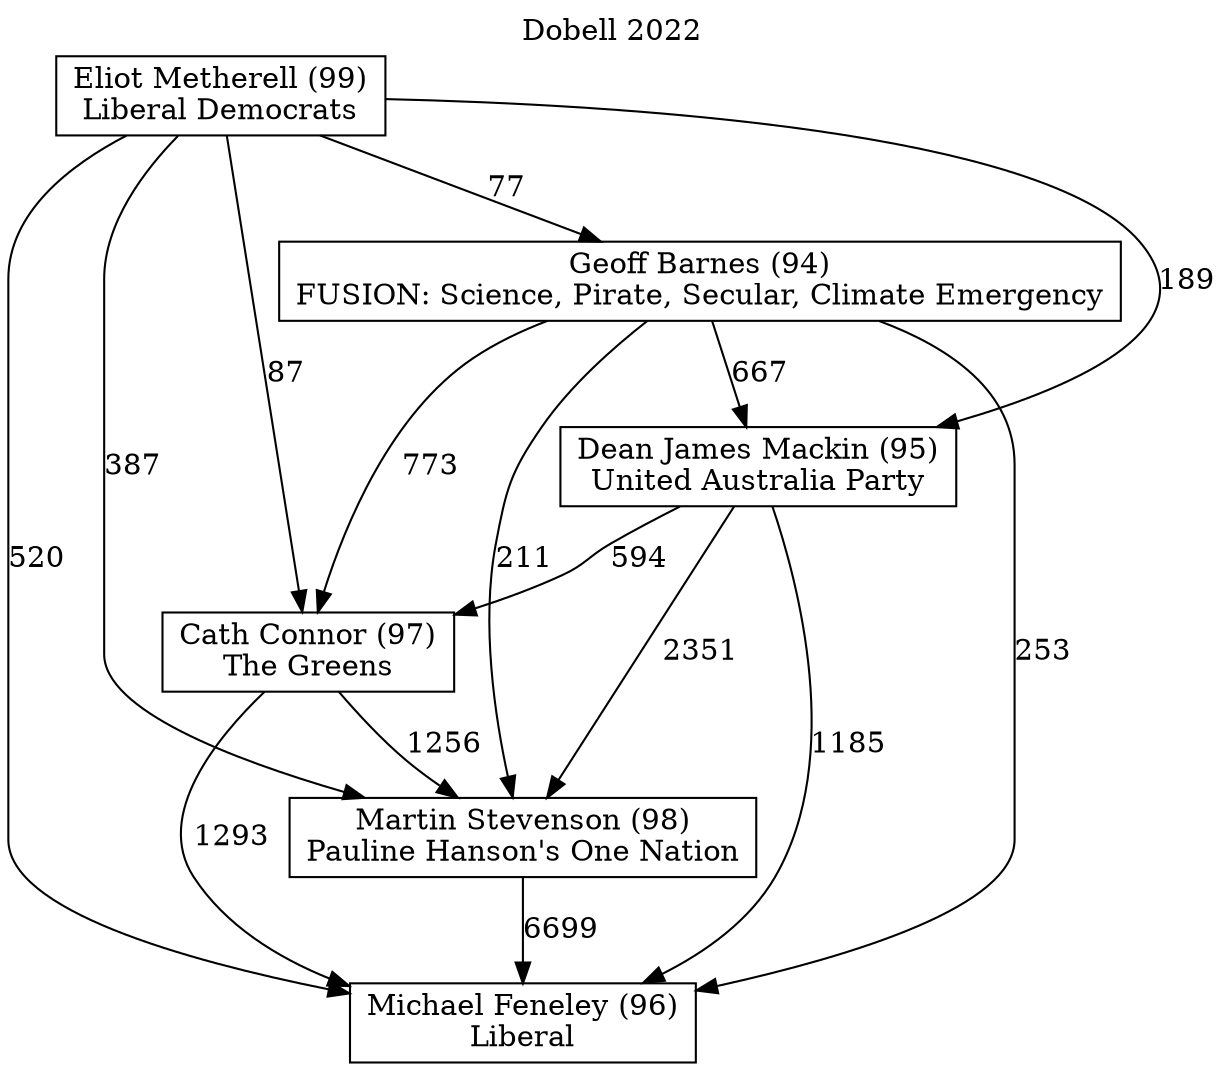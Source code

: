 // House preference flow
digraph "Michael Feneley (96)_Dobell_2022" {
	graph [label="Dobell 2022" labelloc=t mclimit=2]
	node [shape=box]
	"Michael Feneley (96)" [label="Michael Feneley (96)
Liberal"]
	"Martin Stevenson (98)" [label="Martin Stevenson (98)
Pauline Hanson's One Nation"]
	"Cath Connor (97)" [label="Cath Connor (97)
The Greens"]
	"Dean James Mackin (95)" [label="Dean James Mackin (95)
United Australia Party"]
	"Geoff Barnes (94)" [label="Geoff Barnes (94)
FUSION: Science, Pirate, Secular, Climate Emergency"]
	"Eliot Metherell (99)" [label="Eliot Metherell (99)
Liberal Democrats"]
	"Martin Stevenson (98)" -> "Michael Feneley (96)" [label=6699]
	"Cath Connor (97)" -> "Martin Stevenson (98)" [label=1256]
	"Dean James Mackin (95)" -> "Cath Connor (97)" [label=594]
	"Geoff Barnes (94)" -> "Dean James Mackin (95)" [label=667]
	"Eliot Metherell (99)" -> "Geoff Barnes (94)" [label=77]
	"Cath Connor (97)" -> "Michael Feneley (96)" [label=1293]
	"Dean James Mackin (95)" -> "Michael Feneley (96)" [label=1185]
	"Geoff Barnes (94)" -> "Michael Feneley (96)" [label=253]
	"Eliot Metherell (99)" -> "Michael Feneley (96)" [label=520]
	"Eliot Metherell (99)" -> "Dean James Mackin (95)" [label=189]
	"Geoff Barnes (94)" -> "Cath Connor (97)" [label=773]
	"Eliot Metherell (99)" -> "Cath Connor (97)" [label=87]
	"Dean James Mackin (95)" -> "Martin Stevenson (98)" [label=2351]
	"Geoff Barnes (94)" -> "Martin Stevenson (98)" [label=211]
	"Eliot Metherell (99)" -> "Martin Stevenson (98)" [label=387]
}
